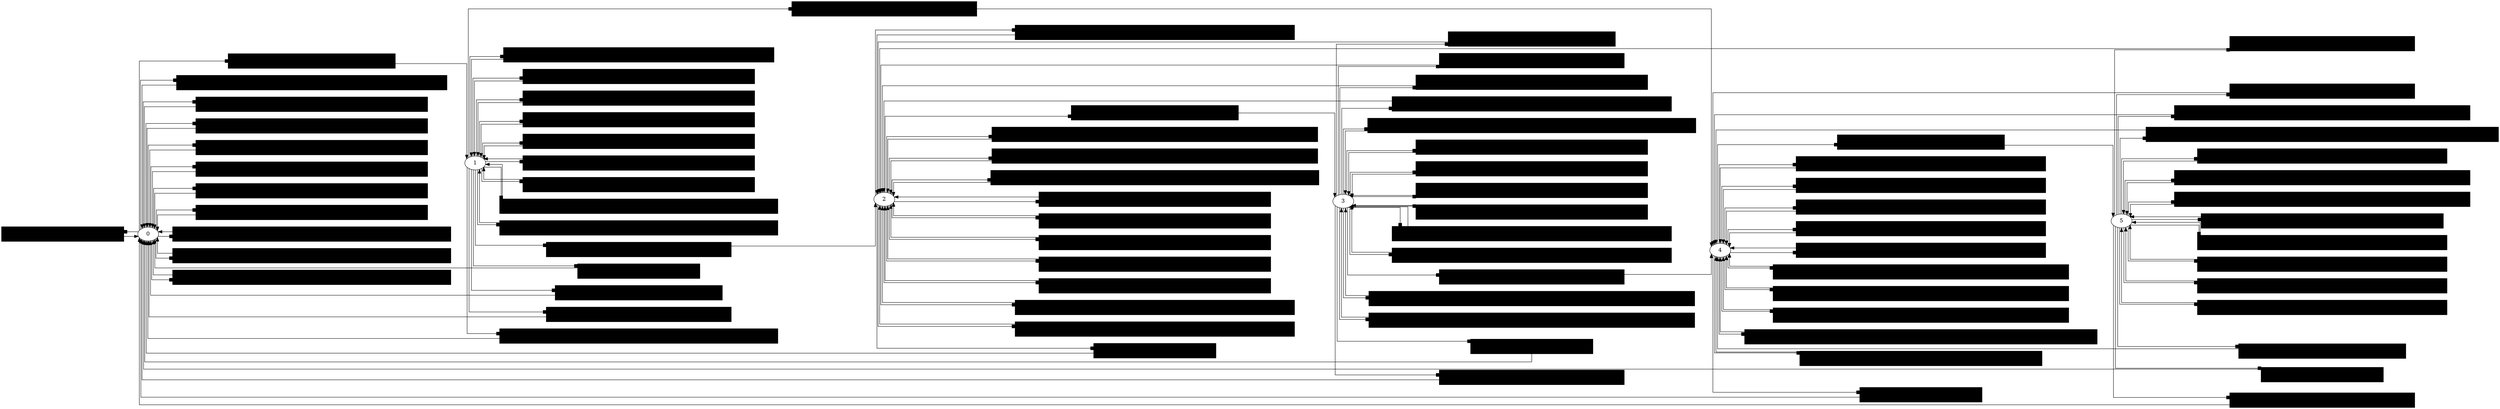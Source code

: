 digraph G {

	rankdir="LR";
	splines=ortho;

	E0 [label="'click' on '#navfluid a.navbar-brand'\n(/html[1]/body[1]/div[1]/nav[1]/div[1]/a[1])", shape="box", style="filled", fillcolor="#000000", fontcolor="#000000"];
	0 -> E0 [arrowhead="box"];
	E0 -> 0;

	E1 [label="'click' on '#navigationbar ul.na […] down-toggle.nav-link'\n(/html[1]/body[1]/div[1]/nav[1]/div[1]/div[1]/ul[1]/li[1]/a[1])", shape="box", style="filled", fillcolor="#000000", fontcolor="#000000"];
	0 -> E1 [arrowhead="box"];
	E1 -> 1;

	E2 [label="'mousedown' on '#svg_icicle g.context g.brush'\n(/html[1]/body[1]/div[2]/div[1]/div[2]/div[2]/*[name()='svg'][1]/*[name()='g'][2]/*[name()='g'][1])", shape="box", style="filled", fillcolor="#000000", fontcolor="#000000"];
	0 -> E2 [arrowhead="box"];
	E2 -> 0;

	E3 [label="'contextmenu' on '#zoom_rectangle'\n(/html[1]/body[1]/div[2]/div[1]/div[2]/div[2]/*[name()='svg'][1]/*[name()='rect'][1])", shape="box", style="filled", fillcolor="#000000", fontcolor="#000000"];
	0 -> E3 [arrowhead="box"];
	E3 -> 0;

	E4 [label="'mousemove' on '#zoom_rectangle'\n(/html[1]/body[1]/div[2]/div[1]/div[2]/div[2]/*[name()='svg'][1]/*[name()='rect'][1])", shape="box", style="filled", fillcolor="#000000", fontcolor="#000000"];
	0 -> E4 [arrowhead="box"];
	E4 -> 0;

	E5 [label="'mouseout' on '#zoom_rectangle'\n(/html[1]/body[1]/div[2]/div[1]/div[2]/div[2]/*[name()='svg'][1]/*[name()='rect'][1])", shape="box", style="filled", fillcolor="#000000", fontcolor="#000000"];
	0 -> E5 [arrowhead="box"];
	E5 -> 0;

	E6 [label="'wheel' on '#zoom_rectangle'\n(/html[1]/body[1]/div[2]/div[1]/div[2]/div[2]/*[name()='svg'][1]/*[name()='rect'][1])", shape="box", style="filled", fillcolor="#000000", fontcolor="#000000"];
	0 -> E6 [arrowhead="box"];
	E6 -> 0;

	E7 [label="'mousedown' on '#zoom_rectangle'\n(/html[1]/body[1]/div[2]/div[1]/div[2]/div[2]/*[name()='svg'][1]/*[name()='rect'][1])", shape="box", style="filled", fillcolor="#000000", fontcolor="#000000"];
	0 -> E7 [arrowhead="box"];
	E7 -> 0;

	E8 [label="'dblclick' on '#zoom_rectangle'\n(/html[1]/body[1]/div[2]/div[1]/div[2]/div[2]/*[name()='svg'][1]/*[name()='rect'][1])", shape="box", style="filled", fillcolor="#000000", fontcolor="#000000"];
	0 -> E8 [arrowhead="box"];
	E8 -> 0;

	E9 [label="'mousemove' on '#c_select0'\n(/html[1]/body[1]/div[2]/div[1]/div[2]/div[2]/*[name()='svg'][1]/*[name()='g'][4]/*[name()='rect'][1])", shape="box", style="filled", fillcolor="#000000", fontcolor="#000000"];
	0 -> E9 [arrowhead="box"];
	E9 -> 0;

	E10 [label="'mouseout' on '#c_select0'\n(/html[1]/body[1]/div[2]/div[1]/div[2]/div[2]/*[name()='svg'][1]/*[name()='g'][4]/*[name()='rect'][1])", shape="box", style="filled", fillcolor="#000000", fontcolor="#000000"];
	0 -> E10 [arrowhead="box"];
	E10 -> 0;

	E11 [label="'click' on '#c_select0'\n(/html[1]/body[1]/div[2]/div[1]/div[2]/div[2]/*[name()='svg'][1]/*[name()='g'][4]/*[name()='rect'][1])", shape="box", style="filled", fillcolor="#000000", fontcolor="#000000"];
	0 -> E11 [arrowhead="box"];
	E11 -> 0;

	E12 [label="'click' on '#navfluid a.navbar-brand'\n(/html[1]/body[1]/div[1]/nav[1]/div[1]/a[1])", shape="box", style="filled", fillcolor="#000000", fontcolor="#000000"];
	1 -> E12 [arrowhead="box"];
	E12 -> 0;

	E13 [label="'click' on '#navigationbar ul.na […] down-toggle.nav-link'\n(/html[1]/body[1]/div[1]/nav[1]/div[1]/div[1]/ul[1]/li[1]/a[1])", shape="box", style="filled", fillcolor="#000000", fontcolor="#000000"];
	1 -> E13 [arrowhead="box"];
	E13 -> 0;

	E14 [label="'click' on '#navigationbar ul.na […] menu a.dropdown-item'\n(/html[1]/body[1]/div[1]/nav[1]/div[1]/div[1]/ul[1]/li[1]/div[1]/a[1])", shape="box", style="filled", fillcolor="#000000", fontcolor="#000000"];
	1 -> E14 [arrowhead="box"];
	E14 -> 0;

	E15 [label="'click' on '#navigationbar ul.na […] menu a.dropdown-item'\n(/html[1]/body[1]/div[1]/nav[1]/div[1]/div[1]/ul[1]/li[1]/div[1]/a[2])", shape="box", style="filled", fillcolor="#000000", fontcolor="#000000"];
	1 -> E15 [arrowhead="box"];
	E15 -> 2;

	E16 [label="'click' on '#navigationbar ul.na […] menu a.dropdown-item'\n(/html[1]/body[1]/div[1]/nav[1]/div[1]/div[1]/ul[1]/li[1]/div[1]/a[3])", shape="box", style="filled", fillcolor="#000000", fontcolor="#000000"];
	1 -> E16 [arrowhead="box"];
	E16 -> 4;

	E17 [label="'mousedown' on '#svg_icicle g.context g.brush'\n(/html[1]/body[1]/div[2]/div[1]/div[2]/div[2]/*[name()='svg'][1]/*[name()='g'][2]/*[name()='g'][1])", shape="box", style="filled", fillcolor="#000000", fontcolor="#000000"];
	1 -> E17 [arrowhead="box"];
	E17 -> 1;

	E18 [label="'contextmenu' on '#zoom_rectangle'\n(/html[1]/body[1]/div[2]/div[1]/div[2]/div[2]/*[name()='svg'][1]/*[name()='rect'][1])", shape="box", style="filled", fillcolor="#000000", fontcolor="#000000"];
	1 -> E18 [arrowhead="box"];
	E18 -> 1;

	E19 [label="'mousemove' on '#zoom_rectangle'\n(/html[1]/body[1]/div[2]/div[1]/div[2]/div[2]/*[name()='svg'][1]/*[name()='rect'][1])", shape="box", style="filled", fillcolor="#000000", fontcolor="#000000"];
	1 -> E19 [arrowhead="box"];
	E19 -> 1;

	E20 [label="'mouseout' on '#zoom_rectangle'\n(/html[1]/body[1]/div[2]/div[1]/div[2]/div[2]/*[name()='svg'][1]/*[name()='rect'][1])", shape="box", style="filled", fillcolor="#000000", fontcolor="#000000"];
	1 -> E20 [arrowhead="box"];
	E20 -> 1;

	E21 [label="'wheel' on '#zoom_rectangle'\n(/html[1]/body[1]/div[2]/div[1]/div[2]/div[2]/*[name()='svg'][1]/*[name()='rect'][1])", shape="box", style="filled", fillcolor="#000000", fontcolor="#000000"];
	1 -> E21 [arrowhead="box"];
	E21 -> 1;

	E22 [label="'mousedown' on '#zoom_rectangle'\n(/html[1]/body[1]/div[2]/div[1]/div[2]/div[2]/*[name()='svg'][1]/*[name()='rect'][1])", shape="box", style="filled", fillcolor="#000000", fontcolor="#000000"];
	1 -> E22 [arrowhead="box"];
	E22 -> 1;

	E23 [label="'dblclick' on '#zoom_rectangle'\n(/html[1]/body[1]/div[2]/div[1]/div[2]/div[2]/*[name()='svg'][1]/*[name()='rect'][1])", shape="box", style="filled", fillcolor="#000000", fontcolor="#000000"];
	1 -> E23 [arrowhead="box"];
	E23 -> 1;

	E24 [label="'mousemove' on '#c_select0'\n(/html[1]/body[1]/div[2]/div[1]/div[2]/div[2]/*[name()='svg'][1]/*[name()='g'][4]/*[name()='rect'][1])", shape="box", style="filled", fillcolor="#000000", fontcolor="#000000"];
	1 -> E24 [arrowhead="box"];
	E24 -> 1;

	E25 [label="'mouseout' on '#c_select0'\n(/html[1]/body[1]/div[2]/div[1]/div[2]/div[2]/*[name()='svg'][1]/*[name()='g'][4]/*[name()='rect'][1])", shape="box", style="filled", fillcolor="#000000", fontcolor="#000000"];
	1 -> E25 [arrowhead="box"];
	E25 -> 1;

	E26 [label="'click' on '#c_select0'\n(/html[1]/body[1]/div[2]/div[1]/div[2]/div[2]/*[name()='svg'][1]/*[name()='g'][4]/*[name()='rect'][1])", shape="box", style="filled", fillcolor="#000000", fontcolor="#000000"];
	1 -> E26 [arrowhead="box"];
	E26 -> 0;

	E27 [label="'click' on '#navfluid a.navbar-brand'\n(/html[1]/body[1]/div[1]/nav[1]/div[1]/a[1])", shape="box", style="filled", fillcolor="#000000", fontcolor="#000000"];
	2 -> E27 [arrowhead="box"];
	E27 -> 0;

	E28 [label="'click' on '#navigationbar ul.na […] down-toggle.nav-link'\n(/html[1]/body[1]/div[1]/nav[1]/div[1]/div[1]/ul[1]/li[1]/a[1])", shape="box", style="filled", fillcolor="#000000", fontcolor="#000000"];
	2 -> E28 [arrowhead="box"];
	E28 -> 3;

	E29 [label="'mousedown' on '#contextArc'\n(/html[1]/body[1]/div[2]/div[1]/div[2]/div[2]/*[name()='svg'][1]/*[name()='g'][1]/*[name()='g'][1]/*[name()='path'][1])", shape="box", style="filled", fillcolor="#000000", fontcolor="#000000"];
	2 -> E29 [arrowhead="box"];
	E29 -> 2;

	E30 [label="'mousedown' on '#contextHandleP0'\n(/html[1]/body[1]/div[2]/div[1]/div[2]/div[2]/*[name()='svg'][1]/*[name()='g'][1]/*[name()='g'][2]/*[name()='path'][1])", shape="box", style="filled", fillcolor="#000000", fontcolor="#000000"];
	2 -> E30 [arrowhead="box"];
	E30 -> 2;

	E31 [label="'mousedown' on '#contextHandle0'\n(/html[1]/body[1]/div[2]/div[1]/div[2]/div[2]/*[name()='svg'][1]/*[name()='g'][1]/*[name()='g'][2]/*[name()='circle'][1])", shape="box", style="filled", fillcolor="#000000", fontcolor="#000000"];
	2 -> E31 [arrowhead="box"];
	E31 -> 2;

	E32 [label="'mousemove' on '#zoom_rectangle'\n(/html[1]/body[1]/div[2]/div[1]/div[2]/div[2]/*[name()='svg'][1]/*[name()='rect'][1])", shape="box", style="filled", fillcolor="#000000", fontcolor="#000000"];
	2 -> E32 [arrowhead="box"];
	E32 -> 2;

	E33 [label="'mouseout' on '#zoom_rectangle'\n(/html[1]/body[1]/div[2]/div[1]/div[2]/div[2]/*[name()='svg'][1]/*[name()='rect'][1])", shape="box", style="filled", fillcolor="#000000", fontcolor="#000000"];
	2 -> E33 [arrowhead="box"];
	E33 -> 2;

	E34 [label="'wheel' on '#zoom_rectangle'\n(/html[1]/body[1]/div[2]/div[1]/div[2]/div[2]/*[name()='svg'][1]/*[name()='rect'][1])", shape="box", style="filled", fillcolor="#000000", fontcolor="#000000"];
	2 -> E34 [arrowhead="box"];
	E34 -> 2;

	E35 [label="'mousedown' on '#zoom_rectangle'\n(/html[1]/body[1]/div[2]/div[1]/div[2]/div[2]/*[name()='svg'][1]/*[name()='rect'][1])", shape="box", style="filled", fillcolor="#000000", fontcolor="#000000"];
	2 -> E35 [arrowhead="box"];
	E35 -> 2;

	E36 [label="'dblclick' on '#zoom_rectangle'\n(/html[1]/body[1]/div[2]/div[1]/div[2]/div[2]/*[name()='svg'][1]/*[name()='rect'][1])", shape="box", style="filled", fillcolor="#000000", fontcolor="#000000"];
	2 -> E36 [arrowhead="box"];
	E36 -> 2;

	E37 [label="'mousemove' on '#c_select0'\n(/html[1]/body[1]/div[2]/div[1]/div[2]/div[2]/*[name()='svg'][1]/*[name()='g'][5]/*[name()='path'][1])", shape="box", style="filled", fillcolor="#000000", fontcolor="#000000"];
	2 -> E37 [arrowhead="box"];
	E37 -> 2;

	E38 [label="'mouseout' on '#c_select0'\n(/html[1]/body[1]/div[2]/div[1]/div[2]/div[2]/*[name()='svg'][1]/*[name()='g'][5]/*[name()='path'][1])", shape="box", style="filled", fillcolor="#000000", fontcolor="#000000"];
	2 -> E38 [arrowhead="box"];
	E38 -> 2;

	E39 [label="'click' on '#c_select0'\n(/html[1]/body[1]/div[2]/div[1]/div[2]/div[2]/*[name()='svg'][1]/*[name()='g'][5]/*[name()='path'][1])", shape="box", style="filled", fillcolor="#000000", fontcolor="#000000"];
	2 -> E39 [arrowhead="box"];
	E39 -> 2;

	E40 [label="'click' on '#navfluid a.navbar-brand'\n(/html[1]/body[1]/div[1]/nav[1]/div[1]/a[1])", shape="box", style="filled", fillcolor="#000000", fontcolor="#000000"];
	3 -> E40 [arrowhead="box"];
	E40 -> 0;

	E41 [label="'click' on '#navigationbar ul.na […] down-toggle.nav-link'\n(/html[1]/body[1]/div[1]/nav[1]/div[1]/div[1]/ul[1]/li[1]/a[1])", shape="box", style="filled", fillcolor="#000000", fontcolor="#000000"];
	3 -> E41 [arrowhead="box"];
	E41 -> 2;

	E42 [label="'click' on '#navigationbar ul.na […] menu a.dropdown-item'\n(/html[1]/body[1]/div[1]/nav[1]/div[1]/div[1]/ul[1]/li[1]/div[1]/a[1])", shape="box", style="filled", fillcolor="#000000", fontcolor="#000000"];
	3 -> E42 [arrowhead="box"];
	E42 -> 0;

	E43 [label="'click' on '#navigationbar ul.na […] menu a.dropdown-item'\n(/html[1]/body[1]/div[1]/nav[1]/div[1]/div[1]/ul[1]/li[1]/div[1]/a[2])", shape="box", style="filled", fillcolor="#000000", fontcolor="#000000"];
	3 -> E43 [arrowhead="box"];
	E43 -> 2;

	E44 [label="'click' on '#navigationbar ul.na […] menu a.dropdown-item'\n(/html[1]/body[1]/div[1]/nav[1]/div[1]/div[1]/ul[1]/li[1]/div[1]/a[3])", shape="box", style="filled", fillcolor="#000000", fontcolor="#000000"];
	3 -> E44 [arrowhead="box"];
	E44 -> 4;

	E45 [label="'mousedown' on '#contextArc'\n(/html[1]/body[1]/div[2]/div[1]/div[2]/div[2]/*[name()='svg'][1]/*[name()='g'][1]/*[name()='g'][1]/*[name()='path'][1])", shape="box", style="filled", fillcolor="#000000", fontcolor="#000000"];
	3 -> E45 [arrowhead="box"];
	E45 -> 3;

	E46 [label="'mousedown' on '#contextHandleP0'\n(/html[1]/body[1]/div[2]/div[1]/div[2]/div[2]/*[name()='svg'][1]/*[name()='g'][1]/*[name()='g'][2]/*[name()='path'][1])", shape="box", style="filled", fillcolor="#000000", fontcolor="#000000"];
	3 -> E46 [arrowhead="box"];
	E46 -> 3;

	E47 [label="'mousedown' on '#contextHandle0'\n(/html[1]/body[1]/div[2]/div[1]/div[2]/div[2]/*[name()='svg'][1]/*[name()='g'][1]/*[name()='g'][2]/*[name()='circle'][1])", shape="box", style="filled", fillcolor="#000000", fontcolor="#000000"];
	3 -> E47 [arrowhead="box"];
	E47 -> 3;

	E48 [label="'mousemove' on '#zoom_rectangle'\n(/html[1]/body[1]/div[2]/div[1]/div[2]/div[2]/*[name()='svg'][1]/*[name()='rect'][1])", shape="box", style="filled", fillcolor="#000000", fontcolor="#000000"];
	3 -> E48 [arrowhead="box"];
	E48 -> 3;

	E49 [label="'mouseout' on '#zoom_rectangle'\n(/html[1]/body[1]/div[2]/div[1]/div[2]/div[2]/*[name()='svg'][1]/*[name()='rect'][1])", shape="box", style="filled", fillcolor="#000000", fontcolor="#000000"];
	3 -> E49 [arrowhead="box"];
	E49 -> 3;

	E50 [label="'wheel' on '#zoom_rectangle'\n(/html[1]/body[1]/div[2]/div[1]/div[2]/div[2]/*[name()='svg'][1]/*[name()='rect'][1])", shape="box", style="filled", fillcolor="#000000", fontcolor="#000000"];
	3 -> E50 [arrowhead="box"];
	E50 -> 3;

	E51 [label="'mousedown' on '#zoom_rectangle'\n(/html[1]/body[1]/div[2]/div[1]/div[2]/div[2]/*[name()='svg'][1]/*[name()='rect'][1])", shape="box", style="filled", fillcolor="#000000", fontcolor="#000000"];
	3 -> E51 [arrowhead="box"];
	E51 -> 3;

	E52 [label="'dblclick' on '#zoom_rectangle'\n(/html[1]/body[1]/div[2]/div[1]/div[2]/div[2]/*[name()='svg'][1]/*[name()='rect'][1])", shape="box", style="filled", fillcolor="#000000", fontcolor="#000000"];
	3 -> E52 [arrowhead="box"];
	E52 -> 2;

	E53 [label="'mousemove' on '#c_select0'\n(/html[1]/body[1]/div[2]/div[1]/div[2]/div[2]/*[name()='svg'][1]/*[name()='g'][5]/*[name()='path'][1])", shape="box", style="filled", fillcolor="#000000", fontcolor="#000000"];
	3 -> E53 [arrowhead="box"];
	E53 -> 3;

	E54 [label="'mouseout' on '#c_select0'\n(/html[1]/body[1]/div[2]/div[1]/div[2]/div[2]/*[name()='svg'][1]/*[name()='g'][5]/*[name()='path'][1])", shape="box", style="filled", fillcolor="#000000", fontcolor="#000000"];
	3 -> E54 [arrowhead="box"];
	E54 -> 3;

	E55 [label="'click' on '#c_select0'\n(/html[1]/body[1]/div[2]/div[1]/div[2]/div[2]/*[name()='svg'][1]/*[name()='g'][5]/*[name()='path'][1])", shape="box", style="filled", fillcolor="#000000", fontcolor="#000000"];
	3 -> E55 [arrowhead="box"];
	E55 -> 2;

	E56 [label="'click' on '#navfluid a.navbar-brand'\n(/html[1]/body[1]/div[1]/nav[1]/div[1]/a[1])", shape="box", style="filled", fillcolor="#000000", fontcolor="#000000"];
	4 -> E56 [arrowhead="box"];
	E56 -> 0;

	E57 [label="'click' on '#navigationbar ul.na […] down-toggle.nav-link'\n(/html[1]/body[1]/div[1]/nav[1]/div[1]/div[1]/ul[1]/li[1]/a[1])", shape="box", style="filled", fillcolor="#000000", fontcolor="#000000"];
	4 -> E57 [arrowhead="box"];
	E57 -> 5;

	E58 [label="'mousemove' on '#zoom_rectangle'\n(/html[1]/body[1]/div[2]/div[1]/div[2]/div[1]/div[2]/*[name()='svg'][1]/*[name()='rect'][1])", shape="box", style="filled", fillcolor="#000000", fontcolor="#000000"];
	4 -> E58 [arrowhead="box"];
	E58 -> 4;

	E59 [label="'mouseout' on '#zoom_rectangle'\n(/html[1]/body[1]/div[2]/div[1]/div[2]/div[1]/div[2]/*[name()='svg'][1]/*[name()='rect'][1])", shape="box", style="filled", fillcolor="#000000", fontcolor="#000000"];
	4 -> E59 [arrowhead="box"];
	E59 -> 4;

	E60 [label="'contextmenu' on '#zoom_rectangle'\n(/html[1]/body[1]/div[2]/div[1]/div[2]/div[1]/div[2]/*[name()='svg'][1]/*[name()='rect'][1])", shape="box", style="filled", fillcolor="#000000", fontcolor="#000000"];
	4 -> E60 [arrowhead="box"];
	E60 -> 4;

	E61 [label="'wheel' on '#zoom_rectangle'\n(/html[1]/body[1]/div[2]/div[1]/div[2]/div[1]/div[2]/*[name()='svg'][1]/*[name()='rect'][1])", shape="box", style="filled", fillcolor="#000000", fontcolor="#000000"];
	4 -> E61 [arrowhead="box"];
	E61 -> 4;

	E62 [label="'mousedown' on '#zoom_rectangle'\n(/html[1]/body[1]/div[2]/div[1]/div[2]/div[1]/div[2]/*[name()='svg'][1]/*[name()='rect'][1])", shape="box", style="filled", fillcolor="#000000", fontcolor="#000000"];
	4 -> E62 [arrowhead="box"];
	E62 -> 4;

	E63 [label="'mousemove' on '#c_select0'\n(/html[1]/body[1]/div[2]/div[1]/div[2]/div[1]/div[2]/*[name()='svg'][1]/*[name()='g'][1]/*[name()='rect'][1])", shape="box", style="filled", fillcolor="#000000", fontcolor="#000000"];
	4 -> E63 [arrowhead="box"];
	E63 -> 4;

	E64 [label="'mouseout' on '#c_select0'\n(/html[1]/body[1]/div[2]/div[1]/div[2]/div[1]/div[2]/*[name()='svg'][1]/*[name()='g'][1]/*[name()='rect'][1])", shape="box", style="filled", fillcolor="#000000", fontcolor="#000000"];
	4 -> E64 [arrowhead="box"];
	E64 -> 4;

	E65 [label="'click' on '#c_select0'\n(/html[1]/body[1]/div[2]/div[1]/div[2]/div[1]/div[2]/*[name()='svg'][1]/*[name()='g'][1]/*[name()='rect'][1])", shape="box", style="filled", fillcolor="#000000", fontcolor="#000000"];
	4 -> E65 [arrowhead="box"];
	E65 -> 4;

	E66 [label="'click' on '#trail g polygon'\n(/html[1]/body[1]/div[2]/div[1]/div[2]/div[1]/div[3]/*[name()='svg'][1]/*[name()='g'][1]/*[name()='g'][1]/*[name()='polygon'][1])", shape="box", style="filled", fillcolor="#000000", fontcolor="#000000"];
	4 -> E66 [arrowhead="box"];
	E66 -> 4;

	E67 [label="'mousedown' on '#svg_context g.brush'\n(/html[1]/body[1]/div[2]/div[1]/div[2]/div[1]/div[5]/*[name()='svg'][1]/*[name()='g'][1])", shape="box", style="filled", fillcolor="#000000", fontcolor="#000000"];
	4 -> E67 [arrowhead="box"];
	E67 -> 4;

	E68 [label="'click' on '#navfluid a.navbar-brand'\n(/html[1]/body[1]/div[1]/nav[1]/div[1]/a[1])", shape="box", style="filled", fillcolor="#000000", fontcolor="#000000"];
	5 -> E68 [arrowhead="box"];
	E68 -> 0;

	E69 [label="'click' on '#navigationbar ul.na […] down-toggle.nav-link'\n(/html[1]/body[1]/div[1]/nav[1]/div[1]/div[1]/ul[1]/li[1]/a[1])", shape="box", style="filled", fillcolor="#000000", fontcolor="#000000"];
	5 -> E69 [arrowhead="box"];
	E69 -> 4;

	E70 [label="'click' on '#navigationbar ul.na […] menu a.dropdown-item'\n(/html[1]/body[1]/div[1]/nav[1]/div[1]/div[1]/ul[1]/li[1]/div[1]/a[1])", shape="box", style="filled", fillcolor="#000000", fontcolor="#000000"];
	5 -> E70 [arrowhead="box"];
	E70 -> 0;

	E71 [label="'click' on '#navigationbar ul.na […] menu a.dropdown-item'\n(/html[1]/body[1]/div[1]/nav[1]/div[1]/div[1]/ul[1]/li[1]/div[1]/a[2])", shape="box", style="filled", fillcolor="#000000", fontcolor="#000000"];
	5 -> E71 [arrowhead="box"];
	E71 -> 2;

	E72 [label="'click' on '#navigationbar ul.na […] menu a.dropdown-item'\n(/html[1]/body[1]/div[1]/nav[1]/div[1]/div[1]/ul[1]/li[1]/div[1]/a[3])", shape="box", style="filled", fillcolor="#000000", fontcolor="#000000"];
	5 -> E72 [arrowhead="box"];
	E72 -> 4;

	E73 [label="'mousemove' on '#zoom_rectangle'\n(/html[1]/body[1]/div[2]/div[1]/div[2]/div[1]/div[2]/*[name()='svg'][1]/*[name()='rect'][1])", shape="box", style="filled", fillcolor="#000000", fontcolor="#000000"];
	5 -> E73 [arrowhead="box"];
	E73 -> 5;

	E74 [label="'mouseout' on '#zoom_rectangle'\n(/html[1]/body[1]/div[2]/div[1]/div[2]/div[1]/div[2]/*[name()='svg'][1]/*[name()='rect'][1])", shape="box", style="filled", fillcolor="#000000", fontcolor="#000000"];
	5 -> E74 [arrowhead="box"];
	E74 -> 5;

	E75 [label="'contextmenu' on '#zoom_rectangle'\n(/html[1]/body[1]/div[2]/div[1]/div[2]/div[1]/div[2]/*[name()='svg'][1]/*[name()='rect'][1])", shape="box", style="filled", fillcolor="#000000", fontcolor="#000000"];
	5 -> E75 [arrowhead="box"];
	E75 -> 5;

	E76 [label="'wheel' on '#zoom_rectangle'\n(/html[1]/body[1]/div[2]/div[1]/div[2]/div[1]/div[2]/*[name()='svg'][1]/*[name()='rect'][1])", shape="box", style="filled", fillcolor="#000000", fontcolor="#000000"];
	5 -> E76 [arrowhead="box"];
	E76 -> 5;

	E77 [label="'mousedown' on '#zoom_rectangle'\n(/html[1]/body[1]/div[2]/div[1]/div[2]/div[1]/div[2]/*[name()='svg'][1]/*[name()='rect'][1])", shape="box", style="filled", fillcolor="#000000", fontcolor="#000000"];
	5 -> E77 [arrowhead="box"];
	E77 -> 5;

	E78 [label="'mousemove' on '#c_select0'\n(/html[1]/body[1]/div[2]/div[1]/div[2]/div[1]/div[2]/*[name()='svg'][1]/*[name()='g'][1]/*[name()='rect'][1])", shape="box", style="filled", fillcolor="#000000", fontcolor="#000000"];
	5 -> E78 [arrowhead="box"];
	E78 -> 5;

	E79 [label="'mouseout' on '#c_select0'\n(/html[1]/body[1]/div[2]/div[1]/div[2]/div[1]/div[2]/*[name()='svg'][1]/*[name()='g'][1]/*[name()='rect'][1])", shape="box", style="filled", fillcolor="#000000", fontcolor="#000000"];
	5 -> E79 [arrowhead="box"];
	E79 -> 5;

	E80 [label="'click' on '#c_select0'\n(/html[1]/body[1]/div[2]/div[1]/div[2]/div[1]/div[2]/*[name()='svg'][1]/*[name()='g'][1]/*[name()='rect'][1])", shape="box", style="filled", fillcolor="#000000", fontcolor="#000000"];
	5 -> E80 [arrowhead="box"];
	E80 -> 4;

	E81 [label="'click' on '#trail g polygon'\n(/html[1]/body[1]/div[2]/div[1]/div[2]/div[1]/div[3]/*[name()='svg'][1]/*[name()='g'][1]/*[name()='g'][1]/*[name()='polygon'][1])", shape="box", style="filled", fillcolor="#000000", fontcolor="#000000"];
	5 -> E81 [arrowhead="box"];
	E81 -> 4;

	E82 [label="'mousedown' on '#svg_context g.brush'\n(/html[1]/body[1]/div[2]/div[1]/div[2]/div[1]/div[5]/*[name()='svg'][1]/*[name()='g'][1])", shape="box", style="filled", fillcolor="#000000", fontcolor="#000000"];
	5 -> E82 [arrowhead="box"];
	E82 -> 5;

}